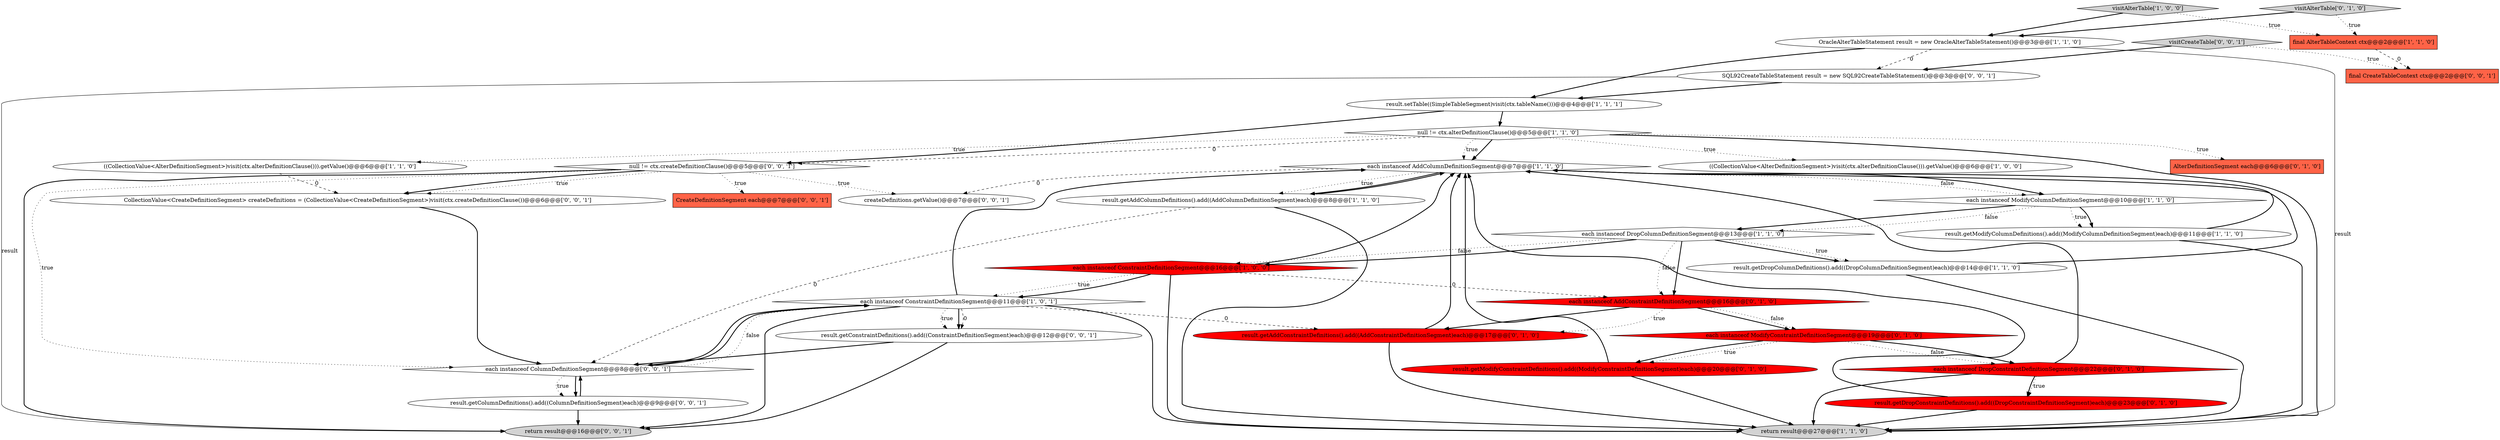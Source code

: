 digraph {
34 [style = filled, label = "visitCreateTable['0', '0', '1']", fillcolor = lightgray, shape = diamond image = "AAA0AAABBB3BBB"];
4 [style = filled, label = "visitAlterTable['1', '0', '0']", fillcolor = lightgray, shape = diamond image = "AAA0AAABBB1BBB"];
22 [style = filled, label = "result.getAddConstraintDefinitions().add((AddConstraintDefinitionSegment)each)@@@17@@@['0', '1', '0']", fillcolor = red, shape = ellipse image = "AAA1AAABBB2BBB"];
6 [style = filled, label = "final AlterTableContext ctx@@@2@@@['1', '1', '0']", fillcolor = tomato, shape = box image = "AAA0AAABBB1BBB"];
20 [style = filled, label = "each instanceof DropConstraintDefinitionSegment@@@22@@@['0', '1', '0']", fillcolor = red, shape = diamond image = "AAA1AAABBB2BBB"];
30 [style = filled, label = "final CreateTableContext ctx@@@2@@@['0', '0', '1']", fillcolor = tomato, shape = box image = "AAA0AAABBB3BBB"];
8 [style = filled, label = "null != ctx.alterDefinitionClause()@@@5@@@['1', '1', '0']", fillcolor = white, shape = diamond image = "AAA0AAABBB1BBB"];
10 [style = filled, label = "each instanceof ModifyColumnDefinitionSegment@@@10@@@['1', '1', '0']", fillcolor = white, shape = diamond image = "AAA0AAABBB1BBB"];
5 [style = filled, label = "each instanceof AddColumnDefinitionSegment@@@7@@@['1', '1', '0']", fillcolor = white, shape = diamond image = "AAA0AAABBB1BBB"];
21 [style = filled, label = "visitAlterTable['0', '1', '0']", fillcolor = lightgray, shape = diamond image = "AAA0AAABBB2BBB"];
23 [style = filled, label = "result.getDropConstraintDefinitions().add((DropConstraintDefinitionSegment)each)@@@23@@@['0', '1', '0']", fillcolor = red, shape = ellipse image = "AAA1AAABBB2BBB"];
32 [style = filled, label = "null != ctx.createDefinitionClause()@@@5@@@['0', '0', '1']", fillcolor = white, shape = diamond image = "AAA0AAABBB3BBB"];
3 [style = filled, label = "OracleAlterTableStatement result = new OracleAlterTableStatement()@@@3@@@['1', '1', '0']", fillcolor = white, shape = ellipse image = "AAA0AAABBB1BBB"];
2 [style = filled, label = "result.setTable((SimpleTableSegment)visit(ctx.tableName()))@@@4@@@['1', '1', '1']", fillcolor = white, shape = ellipse image = "AAA0AAABBB1BBB"];
19 [style = filled, label = "each instanceof AddConstraintDefinitionSegment@@@16@@@['0', '1', '0']", fillcolor = red, shape = diamond image = "AAA1AAABBB2BBB"];
7 [style = filled, label = "return result@@@27@@@['1', '1', '0']", fillcolor = lightgray, shape = ellipse image = "AAA0AAABBB1BBB"];
28 [style = filled, label = "CollectionValue<CreateDefinitionSegment> createDefinitions = (CollectionValue<CreateDefinitionSegment>)visit(ctx.createDefinitionClause())@@@6@@@['0', '0', '1']", fillcolor = white, shape = ellipse image = "AAA0AAABBB3BBB"];
31 [style = filled, label = "CreateDefinitionSegment each@@@7@@@['0', '0', '1']", fillcolor = tomato, shape = box image = "AAA0AAABBB3BBB"];
12 [style = filled, label = "each instanceof ConstraintDefinitionSegment@@@11@@@['1', '0', '1']", fillcolor = white, shape = diamond image = "AAA0AAABBB1BBB"];
11 [style = filled, label = "result.getDropColumnDefinitions().add((DropColumnDefinitionSegment)each)@@@14@@@['1', '1', '0']", fillcolor = white, shape = ellipse image = "AAA0AAABBB1BBB"];
0 [style = filled, label = "((CollectionValue<AlterDefinitionSegment>)visit(ctx.alterDefinitionClause())).getValue()@@@6@@@['1', '0', '0']", fillcolor = white, shape = ellipse image = "AAA0AAABBB1BBB"];
18 [style = filled, label = "each instanceof ModifyConstraintDefinitionSegment@@@19@@@['0', '1', '0']", fillcolor = red, shape = diamond image = "AAA1AAABBB2BBB"];
1 [style = filled, label = "result.getModifyColumnDefinitions().add((ModifyColumnDefinitionSegment)each)@@@11@@@['1', '1', '0']", fillcolor = white, shape = ellipse image = "AAA0AAABBB1BBB"];
15 [style = filled, label = "each instanceof ConstraintDefinitionSegment@@@16@@@['1', '0', '0']", fillcolor = red, shape = diamond image = "AAA1AAABBB1BBB"];
9 [style = filled, label = "each instanceof DropColumnDefinitionSegment@@@13@@@['1', '1', '0']", fillcolor = white, shape = diamond image = "AAA0AAABBB1BBB"];
17 [style = filled, label = "AlterDefinitionSegment each@@@6@@@['0', '1', '0']", fillcolor = tomato, shape = box image = "AAA0AAABBB2BBB"];
13 [style = filled, label = "result.getAddColumnDefinitions().add((AddColumnDefinitionSegment)each)@@@8@@@['1', '1', '0']", fillcolor = white, shape = ellipse image = "AAA0AAABBB1BBB"];
16 [style = filled, label = "result.getModifyConstraintDefinitions().add((ModifyConstraintDefinitionSegment)each)@@@20@@@['0', '1', '0']", fillcolor = red, shape = ellipse image = "AAA1AAABBB2BBB"];
26 [style = filled, label = "result.getConstraintDefinitions().add((ConstraintDefinitionSegment)each)@@@12@@@['0', '0', '1']", fillcolor = white, shape = ellipse image = "AAA0AAABBB3BBB"];
29 [style = filled, label = "return result@@@16@@@['0', '0', '1']", fillcolor = lightgray, shape = ellipse image = "AAA0AAABBB3BBB"];
27 [style = filled, label = "SQL92CreateTableStatement result = new SQL92CreateTableStatement()@@@3@@@['0', '0', '1']", fillcolor = white, shape = ellipse image = "AAA0AAABBB3BBB"];
33 [style = filled, label = "createDefinitions.getValue()@@@7@@@['0', '0', '1']", fillcolor = white, shape = ellipse image = "AAA0AAABBB3BBB"];
14 [style = filled, label = "((CollectionValue<AlterDefinitionSegment>)visit(ctx.alterDefinitionClause())).getValue()@@@6@@@['1', '1', '0']", fillcolor = white, shape = ellipse image = "AAA0AAABBB1BBB"];
25 [style = filled, label = "result.getColumnDefinitions().add((ColumnDefinitionSegment)each)@@@9@@@['0', '0', '1']", fillcolor = white, shape = ellipse image = "AAA0AAABBB3BBB"];
24 [style = filled, label = "each instanceof ColumnDefinitionSegment@@@8@@@['0', '0', '1']", fillcolor = white, shape = diamond image = "AAA0AAABBB3BBB"];
1->5 [style = bold, label=""];
32->28 [style = dotted, label="true"];
9->11 [style = bold, label=""];
12->5 [style = bold, label=""];
24->25 [style = dotted, label="true"];
16->7 [style = bold, label=""];
8->32 [style = dashed, label="0"];
5->10 [style = dotted, label="false"];
15->19 [style = dashed, label="0"];
18->20 [style = dotted, label="false"];
25->29 [style = bold, label=""];
12->7 [style = bold, label=""];
12->26 [style = dashed, label="0"];
5->13 [style = dotted, label="true"];
13->24 [style = dashed, label="0"];
8->0 [style = dotted, label="true"];
2->32 [style = bold, label=""];
10->1 [style = dotted, label="true"];
27->2 [style = bold, label=""];
21->3 [style = bold, label=""];
9->15 [style = dotted, label="false"];
5->10 [style = bold, label=""];
4->3 [style = bold, label=""];
19->18 [style = bold, label=""];
32->24 [style = dotted, label="true"];
18->16 [style = dotted, label="true"];
3->7 [style = solid, label="result"];
8->17 [style = dotted, label="true"];
24->12 [style = dotted, label="false"];
26->24 [style = bold, label=""];
22->5 [style = bold, label=""];
22->7 [style = bold, label=""];
25->24 [style = bold, label=""];
18->20 [style = bold, label=""];
12->29 [style = bold, label=""];
20->23 [style = bold, label=""];
3->2 [style = bold, label=""];
8->14 [style = dotted, label="true"];
27->29 [style = solid, label="result"];
19->22 [style = dotted, label="true"];
5->33 [style = dashed, label="0"];
13->5 [style = bold, label=""];
28->24 [style = bold, label=""];
15->12 [style = dotted, label="true"];
10->9 [style = dotted, label="false"];
15->12 [style = bold, label=""];
23->7 [style = bold, label=""];
20->7 [style = bold, label=""];
10->1 [style = bold, label=""];
19->22 [style = bold, label=""];
32->31 [style = dotted, label="true"];
21->6 [style = dotted, label="true"];
24->12 [style = bold, label=""];
19->18 [style = dotted, label="false"];
23->5 [style = bold, label=""];
14->28 [style = dashed, label="0"];
9->11 [style = dotted, label="true"];
3->27 [style = dashed, label="0"];
12->24 [style = bold, label=""];
1->7 [style = bold, label=""];
32->33 [style = dotted, label="true"];
12->26 [style = dotted, label="true"];
11->5 [style = bold, label=""];
24->25 [style = bold, label=""];
5->13 [style = bold, label=""];
20->23 [style = dotted, label="true"];
12->22 [style = dashed, label="0"];
16->5 [style = bold, label=""];
9->19 [style = bold, label=""];
10->9 [style = bold, label=""];
34->30 [style = dotted, label="true"];
18->16 [style = bold, label=""];
4->6 [style = dotted, label="true"];
15->7 [style = bold, label=""];
26->29 [style = bold, label=""];
12->26 [style = bold, label=""];
15->5 [style = bold, label=""];
8->7 [style = bold, label=""];
20->5 [style = bold, label=""];
32->29 [style = bold, label=""];
9->19 [style = dotted, label="false"];
8->5 [style = bold, label=""];
8->5 [style = dotted, label="true"];
13->7 [style = bold, label=""];
9->15 [style = bold, label=""];
6->30 [style = dashed, label="0"];
32->28 [style = bold, label=""];
11->7 [style = bold, label=""];
2->8 [style = bold, label=""];
34->27 [style = bold, label=""];
}

